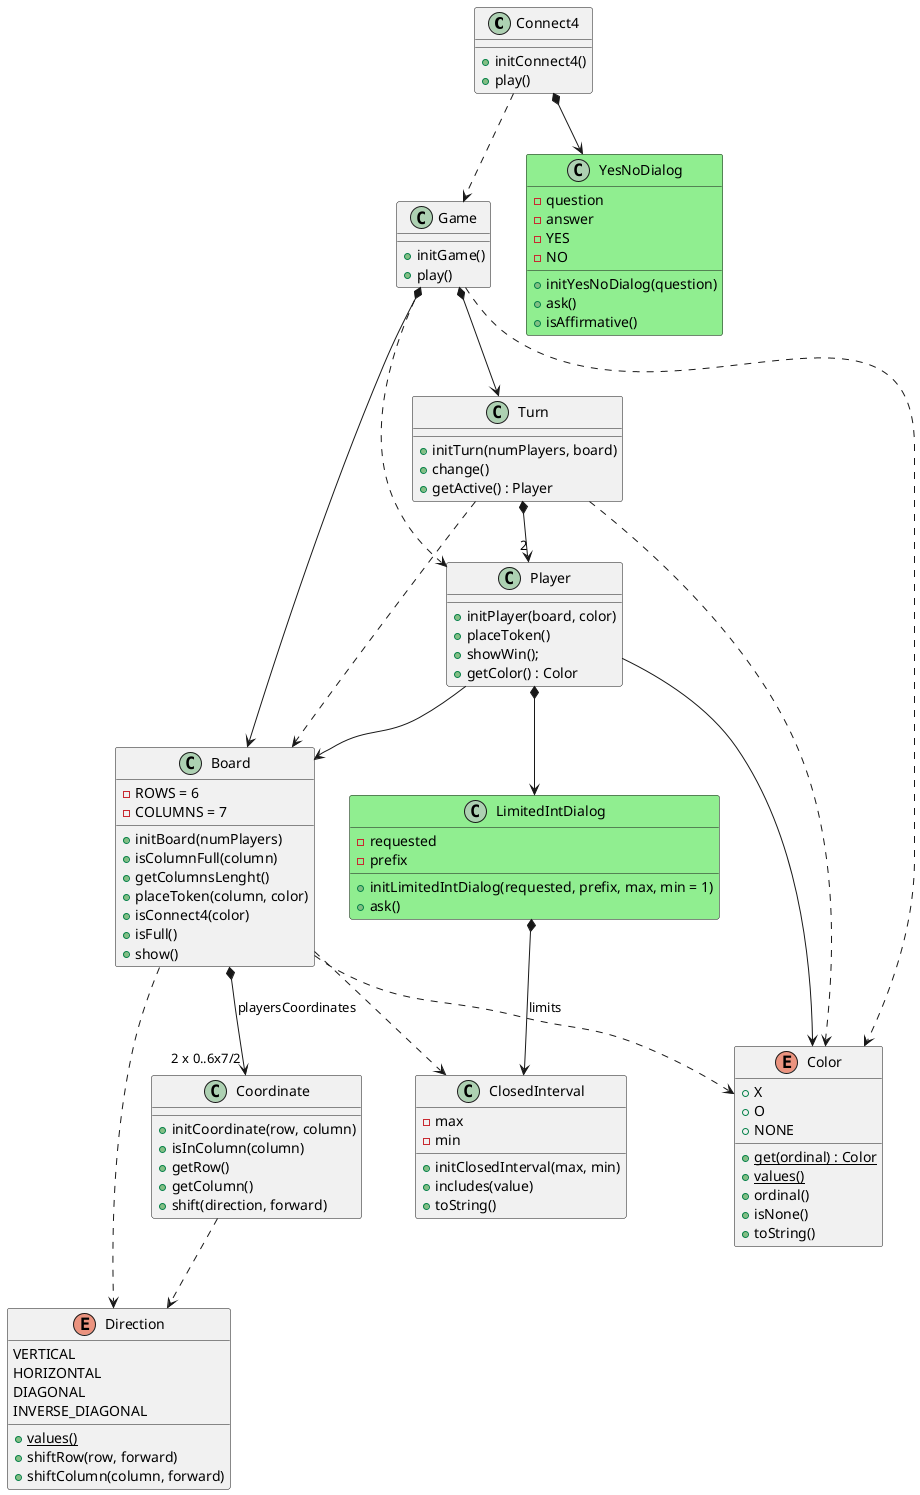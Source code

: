 @startuml analysis

class Connect4 {

    + initConnect4()
    + play()
}
Connect4 ..> Game
Connect4 *--> YesNoDialog

class Game {     

    + initGame()
    + play()
}
Game *--> Turn
Game *--> Board
Game ..> Color
Game ..> Player

class Turn {

    + initTurn(numPlayers, board)
    + change()
    + getActive() : Player        
}
Turn *--> "2" Player
Turn ..> Board
Turn ..> Color

class Player {

    + initPlayer(board, color)
    + placeToken()
    + showWin();
    + getColor() : Color
}
Player --> Board
Player --> Color
Player *--> LimitedIntDialog

class Board {
    - ROWS = 6
    - COLUMNS = 7
    
    + initBoard(numPlayers)
    + isColumnFull(column)
    + getColumnsLenght()
    + placeToken(column, color)
    + isConnect4(color)
    + isFull()
    + show()
}
Board ..> ClosedInterval
Board *--> "2 x 0..6x7/2" Coordinate : playersCoordinates
Board ..> Direction
Board ..> Color

class Coordinate {
    + initCoordinate(row, column)
    + isInColumn(column)
    + getRow()
    + getColumn()
    + shift(direction, forward)
}
Coordinate ..> Direction

enum Direction {
    VERTICAL
    HORIZONTAL
    DIAGONAL
    INVERSE_DIAGONAL

    + {static} values()
    + shiftRow(row, forward)
    + shiftColumn(column, forward)
}

enum Color {
    + X
    + O   
    + NONE 

    + {static} get(ordinal) : Color  
    + {static} values()  
    + ordinal()
    + isNone()
    + toString()
}

class YesNoDialog #LightGreen {  
    - question
    - answer   
    - YES
    - NO

    + initYesNoDialog(question)
    + ask()
    + isAffirmative()
}

class LimitedIntDialog #LightGreen {
    - requested
    - prefix
    

    + initLimitedIntDialog(requested, prefix, max, min = 1) 
    + ask()
}
LimitedIntDialog *--> ClosedInterval : limits

class ClosedInterval {
    - max
    - min

    + initClosedInterval(max, min)
    + includes(value)
    + toString()
}


@enduml